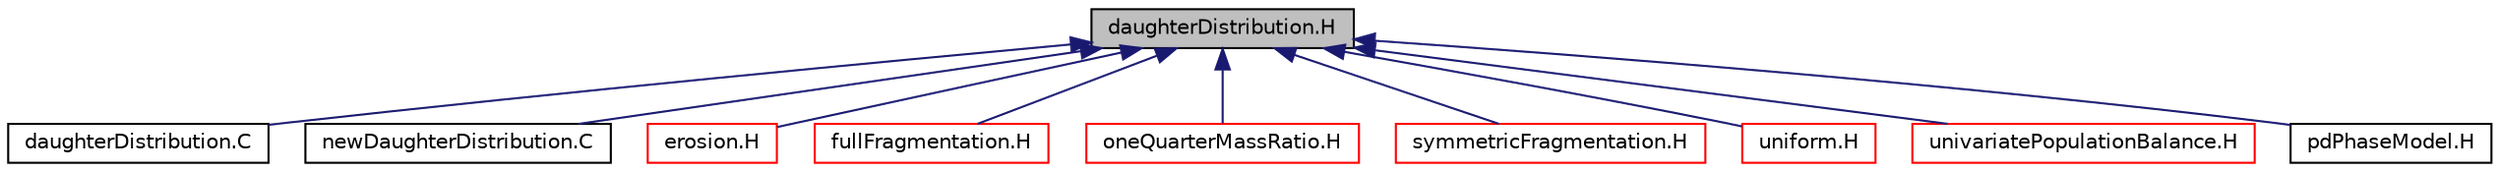 digraph "daughterDistribution.H"
{
  bgcolor="transparent";
  edge [fontname="Helvetica",fontsize="10",labelfontname="Helvetica",labelfontsize="10"];
  node [fontname="Helvetica",fontsize="10",shape=record];
  Node1 [label="daughterDistribution.H",height=0.2,width=0.4,color="black", fillcolor="grey75", style="filled", fontcolor="black"];
  Node1 -> Node2 [dir="back",color="midnightblue",fontsize="10",style="solid",fontname="Helvetica"];
  Node2 [label="daughterDistribution.C",height=0.2,width=0.4,color="black",URL="$a00334.html"];
  Node1 -> Node3 [dir="back",color="midnightblue",fontsize="10",style="solid",fontname="Helvetica"];
  Node3 [label="newDaughterDistribution.C",height=0.2,width=0.4,color="black",URL="$a00507.html"];
  Node1 -> Node4 [dir="back",color="midnightblue",fontsize="10",style="solid",fontname="Helvetica"];
  Node4 [label="erosion.H",height=0.2,width=0.4,color="red",URL="$a00357.html"];
  Node1 -> Node5 [dir="back",color="midnightblue",fontsize="10",style="solid",fontname="Helvetica"];
  Node5 [label="fullFragmentation.H",height=0.2,width=0.4,color="red",URL="$a00378.html"];
  Node1 -> Node6 [dir="back",color="midnightblue",fontsize="10",style="solid",fontname="Helvetica"];
  Node6 [label="oneQuarterMassRatio.H",height=0.2,width=0.4,color="red",URL="$a00570.html"];
  Node1 -> Node7 [dir="back",color="midnightblue",fontsize="10",style="solid",fontname="Helvetica"];
  Node7 [label="symmetricFragmentation.H",height=0.2,width=0.4,color="red",URL="$a00649.html"];
  Node1 -> Node8 [dir="back",color="midnightblue",fontsize="10",style="solid",fontname="Helvetica"];
  Node8 [label="uniform.H",height=0.2,width=0.4,color="red",URL="$a00681.html"];
  Node1 -> Node9 [dir="back",color="midnightblue",fontsize="10",style="solid",fontname="Helvetica"];
  Node9 [label="univariatePopulationBalance.H",height=0.2,width=0.4,color="red",URL="$a00695.html"];
  Node1 -> Node10 [dir="back",color="midnightblue",fontsize="10",style="solid",fontname="Helvetica"];
  Node10 [label="pdPhaseModel.H",height=0.2,width=0.4,color="black",URL="$a00583.html"];
}
